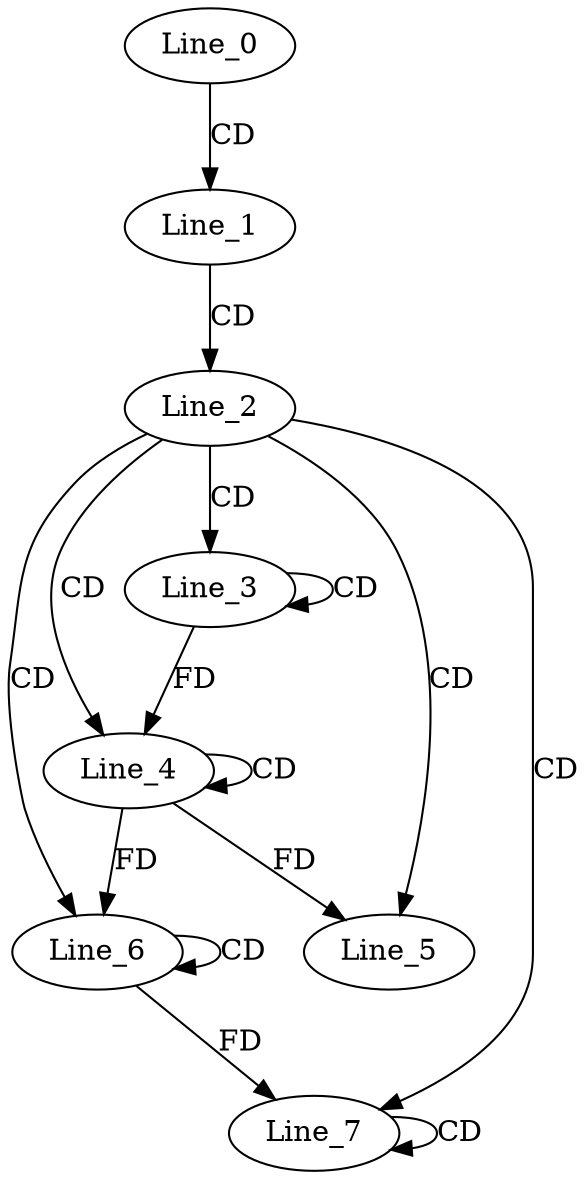 digraph G {
  Line_0;
  Line_1;
  Line_2;
  Line_3;
  Line_3;
  Line_4;
  Line_4;
  Line_5;
  Line_6;
  Line_6;
  Line_7;
  Line_7;
  Line_7;
  Line_0 -> Line_1 [ label="CD" ];
  Line_1 -> Line_2 [ label="CD" ];
  Line_2 -> Line_3 [ label="CD" ];
  Line_3 -> Line_3 [ label="CD" ];
  Line_2 -> Line_4 [ label="CD" ];
  Line_4 -> Line_4 [ label="CD" ];
  Line_3 -> Line_4 [ label="FD" ];
  Line_2 -> Line_5 [ label="CD" ];
  Line_4 -> Line_5 [ label="FD" ];
  Line_2 -> Line_6 [ label="CD" ];
  Line_6 -> Line_6 [ label="CD" ];
  Line_4 -> Line_6 [ label="FD" ];
  Line_2 -> Line_7 [ label="CD" ];
  Line_7 -> Line_7 [ label="CD" ];
  Line_6 -> Line_7 [ label="FD" ];
}
